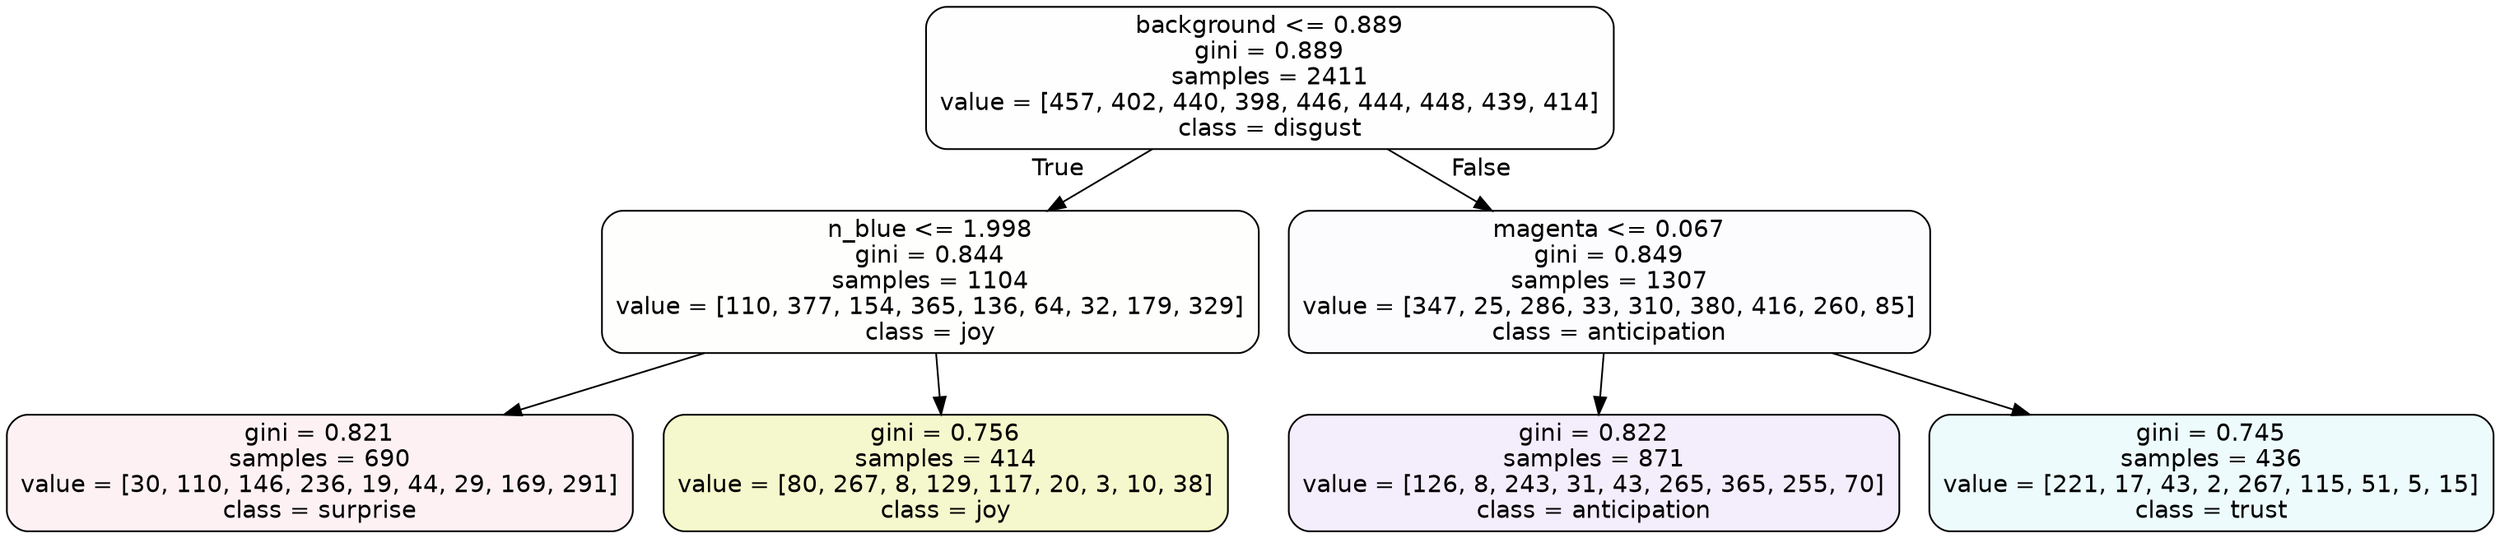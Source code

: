 digraph Tree {
node [shape=box, style="filled, rounded", color="black", fontname=helvetica] ;
edge [fontname=helvetica] ;
0 [label="background <= 0.889\ngini = 0.889\nsamples = 2411\nvalue = [457, 402, 440, 398, 446, 444, 448, 439, 414]\nclass = disgust", fillcolor="#e5813901"] ;
1 [label="n_blue <= 1.998\ngini = 0.844\nsamples = 1104\nvalue = [110, 377, 154, 365, 136, 64, 32, 179, 329]\nclass = joy", fillcolor="#d7e53902"] ;
0 -> 1 [labeldistance=2.5, labelangle=45, headlabel="True"] ;
2 [label="gini = 0.821\nsamples = 690\nvalue = [30, 110, 146, 236, 19, 44, 29, 169, 291]\nclass = surprise", fillcolor="#e5396411"] ;
1 -> 2 ;
3 [label="gini = 0.756\nsamples = 414\nvalue = [80, 267, 8, 129, 117, 20, 3, 10, 38]\nclass = joy", fillcolor="#d7e53941"] ;
1 -> 3 ;
4 [label="magenta <= 0.067\ngini = 0.849\nsamples = 1307\nvalue = [347, 25, 286, 33, 310, 380, 416, 260, 85]\nclass = anticipation", fillcolor="#8139e505"] ;
0 -> 4 [labeldistance=2.5, labelangle=-45, headlabel="False"] ;
5 [label="gini = 0.822\nsamples = 871\nvalue = [126, 8, 243, 31, 43, 265, 365, 255, 70]\nclass = anticipation", fillcolor="#8139e516"] ;
4 -> 5 ;
6 [label="gini = 0.745\nsamples = 436\nvalue = [221, 17, 43, 2, 267, 115, 51, 5, 15]\nclass = trust", fillcolor="#39d7e517"] ;
4 -> 6 ;
}